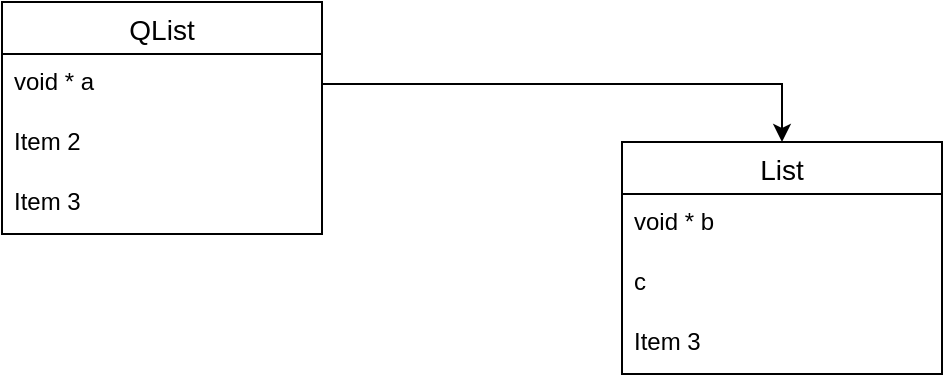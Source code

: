 <mxfile version="20.8.5" type="device"><diagram id="7_YoYg5rw7PE7gH6eBjL" name="第 1 页"><mxGraphModel dx="1434" dy="764" grid="1" gridSize="10" guides="1" tooltips="1" connect="1" arrows="1" fold="1" page="1" pageScale="1" pageWidth="827" pageHeight="1169" math="0" shadow="0"><root><mxCell id="0"/><mxCell id="1" parent="0"/><mxCell id="WO736hQeHTUW9bOiz_7Z-1" value="QList" style="swimlane;fontStyle=0;childLayout=stackLayout;horizontal=1;startSize=26;horizontalStack=0;resizeParent=1;resizeParentMax=0;resizeLast=0;collapsible=1;marginBottom=0;align=center;fontSize=14;" vertex="1" parent="1"><mxGeometry x="190" y="250" width="160" height="116" as="geometry"/></mxCell><mxCell id="WO736hQeHTUW9bOiz_7Z-2" value="void * a&#10;" style="text;strokeColor=none;fillColor=none;spacingLeft=4;spacingRight=4;overflow=hidden;rotatable=0;points=[[0,0.5],[1,0.5]];portConstraint=eastwest;fontSize=12;" vertex="1" parent="WO736hQeHTUW9bOiz_7Z-1"><mxGeometry y="26" width="160" height="30" as="geometry"/></mxCell><mxCell id="WO736hQeHTUW9bOiz_7Z-3" value="Item 2" style="text;strokeColor=none;fillColor=none;spacingLeft=4;spacingRight=4;overflow=hidden;rotatable=0;points=[[0,0.5],[1,0.5]];portConstraint=eastwest;fontSize=12;" vertex="1" parent="WO736hQeHTUW9bOiz_7Z-1"><mxGeometry y="56" width="160" height="30" as="geometry"/></mxCell><mxCell id="WO736hQeHTUW9bOiz_7Z-4" value="Item 3" style="text;strokeColor=none;fillColor=none;spacingLeft=4;spacingRight=4;overflow=hidden;rotatable=0;points=[[0,0.5],[1,0.5]];portConstraint=eastwest;fontSize=12;" vertex="1" parent="WO736hQeHTUW9bOiz_7Z-1"><mxGeometry y="86" width="160" height="30" as="geometry"/></mxCell><mxCell id="WO736hQeHTUW9bOiz_7Z-5" value="List" style="swimlane;fontStyle=0;childLayout=stackLayout;horizontal=1;startSize=26;horizontalStack=0;resizeParent=1;resizeParentMax=0;resizeLast=0;collapsible=1;marginBottom=0;align=center;fontSize=14;" vertex="1" parent="1"><mxGeometry x="500" y="320" width="160" height="116" as="geometry"/></mxCell><mxCell id="WO736hQeHTUW9bOiz_7Z-6" value="void * b" style="text;strokeColor=none;fillColor=none;spacingLeft=4;spacingRight=4;overflow=hidden;rotatable=0;points=[[0,0.5],[1,0.5]];portConstraint=eastwest;fontSize=12;" vertex="1" parent="WO736hQeHTUW9bOiz_7Z-5"><mxGeometry y="26" width="160" height="30" as="geometry"/></mxCell><mxCell id="WO736hQeHTUW9bOiz_7Z-7" value="c&#10;" style="text;strokeColor=none;fillColor=none;spacingLeft=4;spacingRight=4;overflow=hidden;rotatable=0;points=[[0,0.5],[1,0.5]];portConstraint=eastwest;fontSize=12;" vertex="1" parent="WO736hQeHTUW9bOiz_7Z-5"><mxGeometry y="56" width="160" height="30" as="geometry"/></mxCell><mxCell id="WO736hQeHTUW9bOiz_7Z-8" value="Item 3" style="text;strokeColor=none;fillColor=none;spacingLeft=4;spacingRight=4;overflow=hidden;rotatable=0;points=[[0,0.5],[1,0.5]];portConstraint=eastwest;fontSize=12;" vertex="1" parent="WO736hQeHTUW9bOiz_7Z-5"><mxGeometry y="86" width="160" height="30" as="geometry"/></mxCell><mxCell id="WO736hQeHTUW9bOiz_7Z-9" style="edgeStyle=orthogonalEdgeStyle;rounded=0;orthogonalLoop=1;jettySize=auto;html=1;exitX=1;exitY=0.5;exitDx=0;exitDy=0;entryX=0.5;entryY=0;entryDx=0;entryDy=0;" edge="1" parent="1" source="WO736hQeHTUW9bOiz_7Z-2" target="WO736hQeHTUW9bOiz_7Z-5"><mxGeometry relative="1" as="geometry"/></mxCell></root></mxGraphModel></diagram></mxfile>